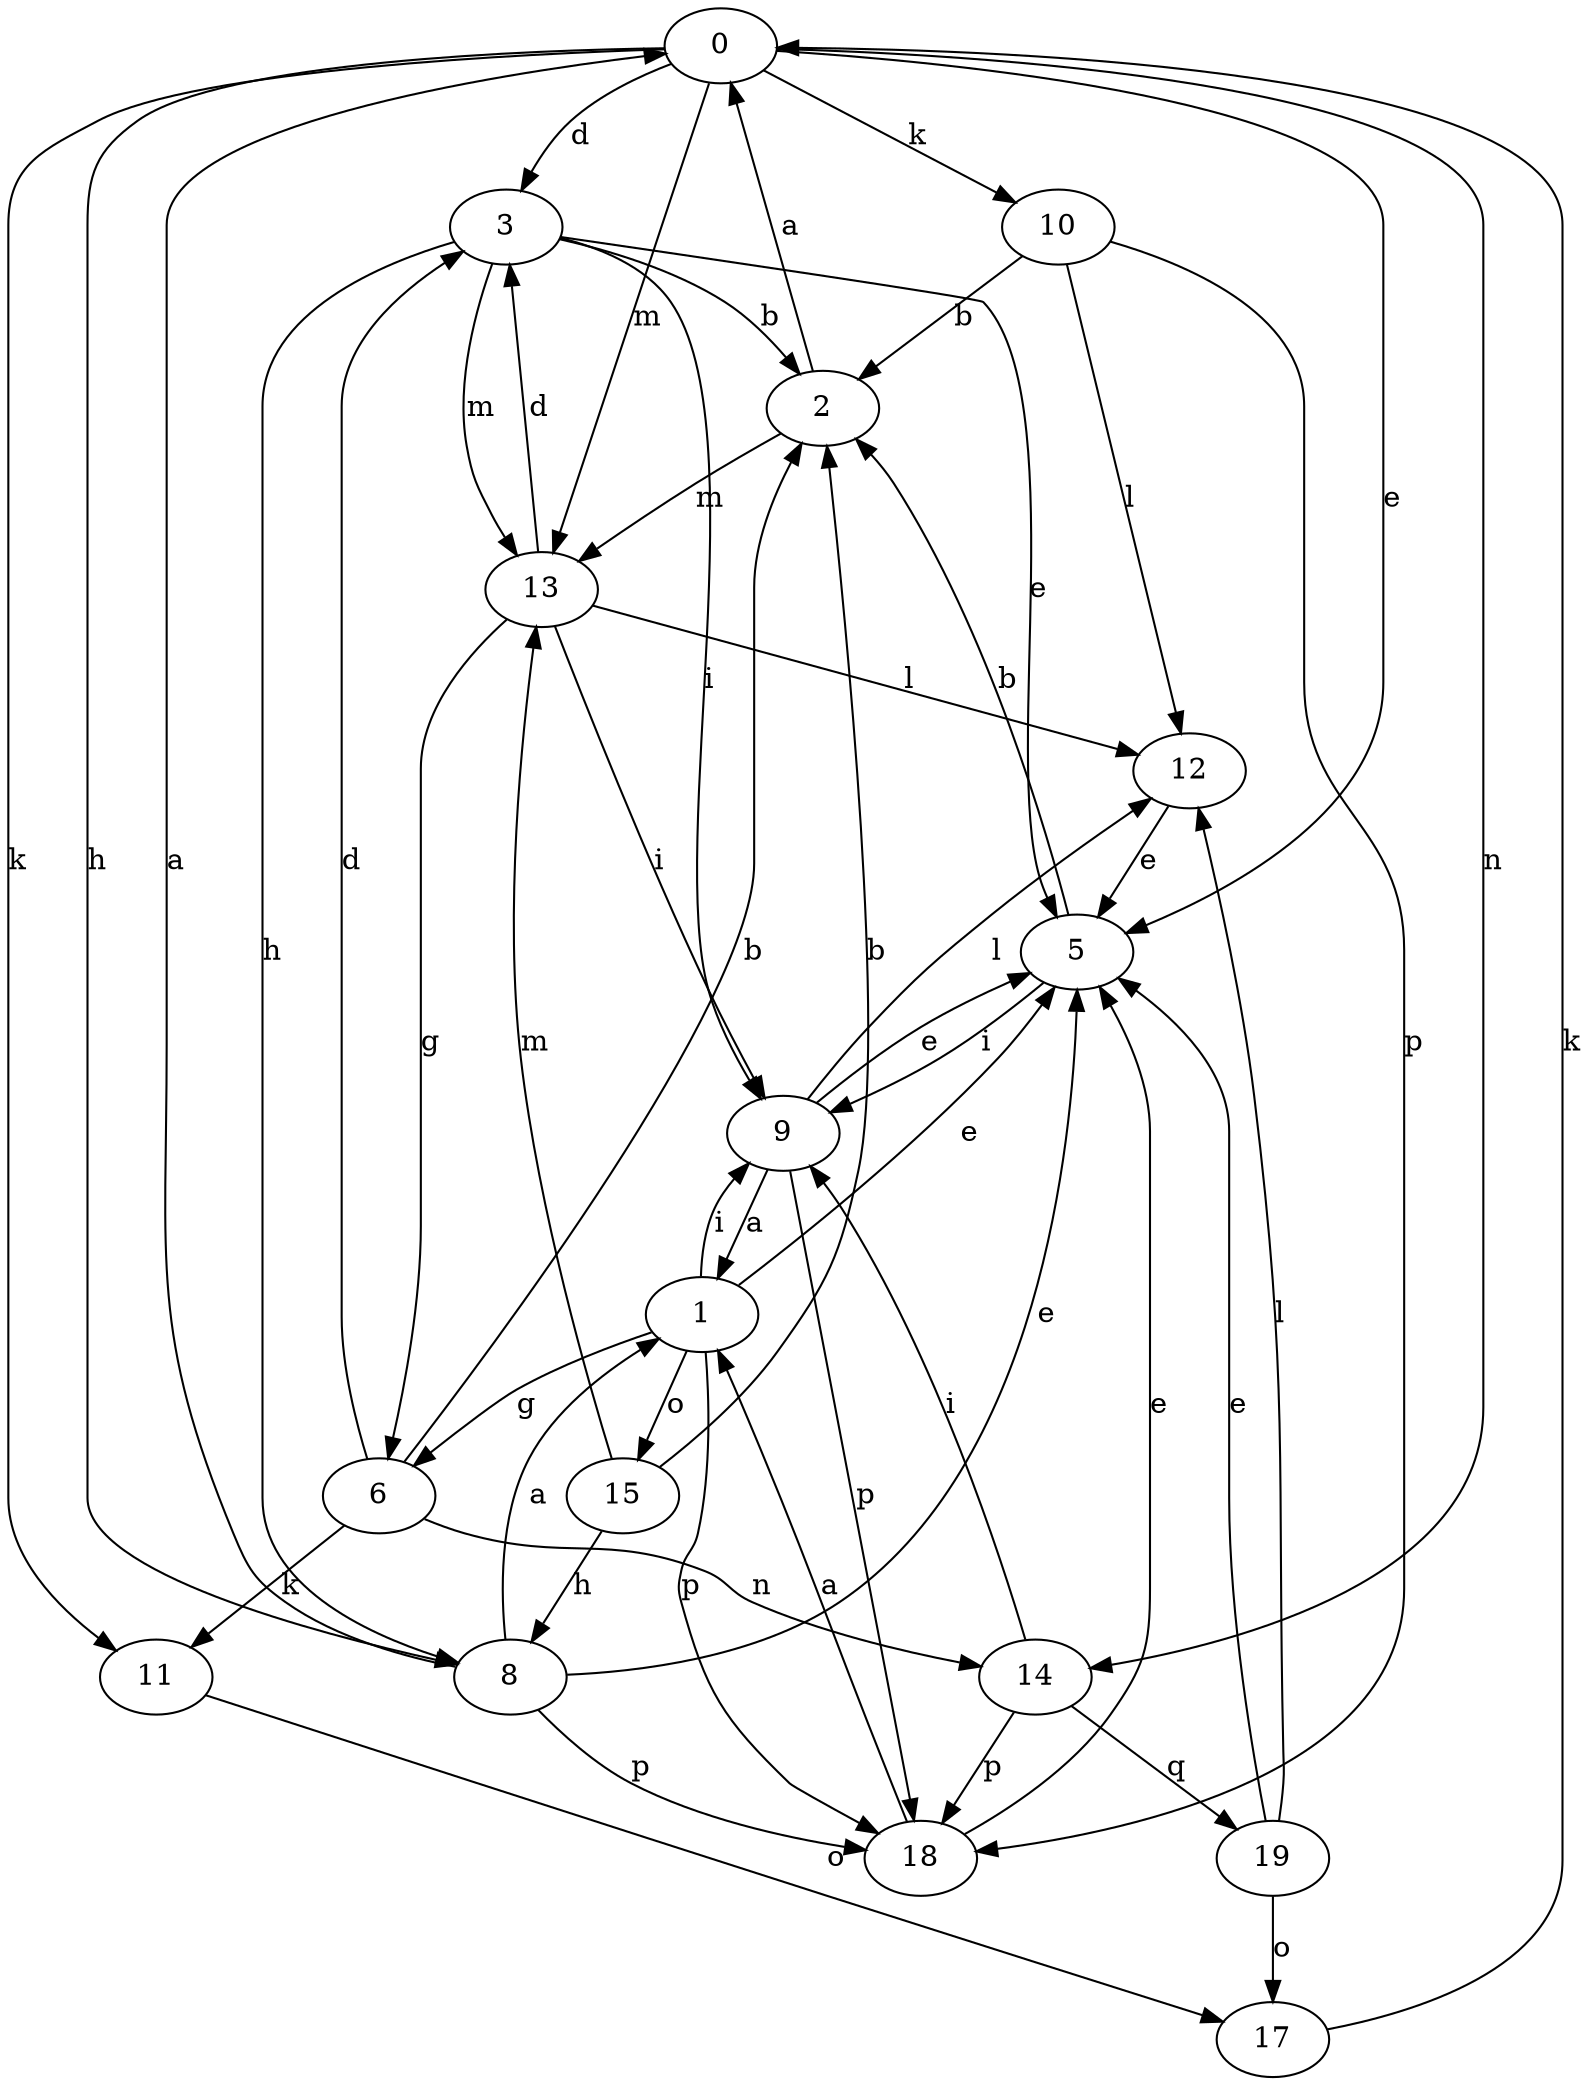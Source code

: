 strict digraph  {
0;
1;
2;
3;
5;
6;
8;
9;
10;
11;
12;
13;
14;
15;
17;
18;
19;
0 -> 3  [label=d];
0 -> 5  [label=e];
0 -> 8  [label=h];
0 -> 10  [label=k];
0 -> 11  [label=k];
0 -> 13  [label=m];
0 -> 14  [label=n];
1 -> 5  [label=e];
1 -> 6  [label=g];
1 -> 9  [label=i];
1 -> 15  [label=o];
1 -> 18  [label=p];
2 -> 0  [label=a];
2 -> 13  [label=m];
3 -> 2  [label=b];
3 -> 5  [label=e];
3 -> 8  [label=h];
3 -> 9  [label=i];
3 -> 13  [label=m];
5 -> 2  [label=b];
5 -> 9  [label=i];
6 -> 2  [label=b];
6 -> 3  [label=d];
6 -> 11  [label=k];
6 -> 14  [label=n];
8 -> 0  [label=a];
8 -> 1  [label=a];
8 -> 5  [label=e];
8 -> 18  [label=p];
9 -> 1  [label=a];
9 -> 5  [label=e];
9 -> 12  [label=l];
9 -> 18  [label=p];
10 -> 2  [label=b];
10 -> 12  [label=l];
10 -> 18  [label=p];
11 -> 17  [label=o];
12 -> 5  [label=e];
13 -> 3  [label=d];
13 -> 6  [label=g];
13 -> 9  [label=i];
13 -> 12  [label=l];
14 -> 9  [label=i];
14 -> 18  [label=p];
14 -> 19  [label=q];
15 -> 2  [label=b];
15 -> 8  [label=h];
15 -> 13  [label=m];
17 -> 0  [label=k];
18 -> 1  [label=a];
18 -> 5  [label=e];
19 -> 5  [label=e];
19 -> 12  [label=l];
19 -> 17  [label=o];
}
